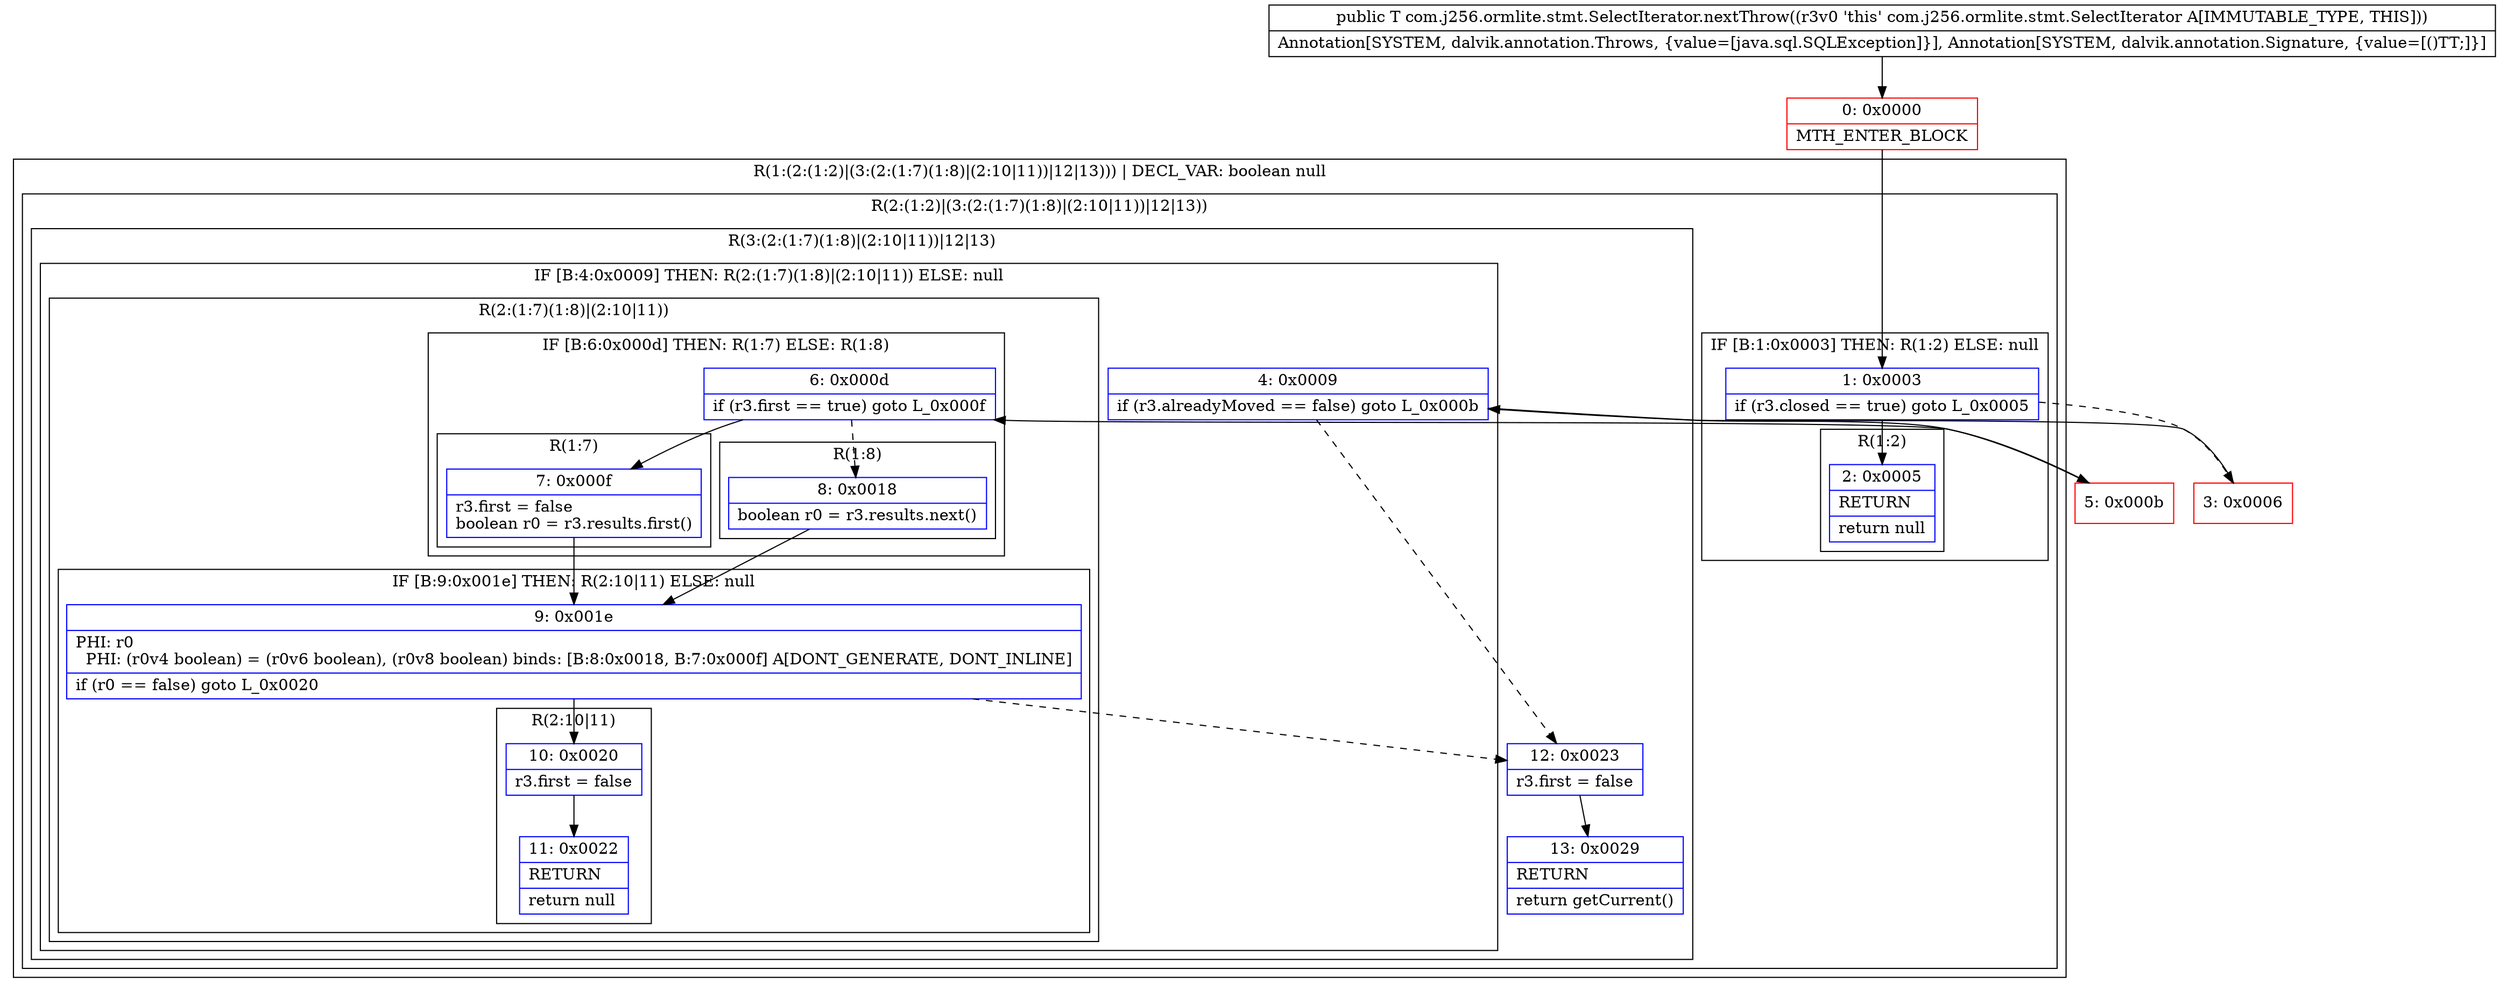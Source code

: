 digraph "CFG forcom.j256.ormlite.stmt.SelectIterator.nextThrow()Ljava\/lang\/Object;" {
subgraph cluster_Region_450698110 {
label = "R(1:(2:(1:2)|(3:(2:(1:7)(1:8)|(2:10|11))|12|13))) | DECL_VAR: boolean null\l";
node [shape=record,color=blue];
subgraph cluster_Region_1174899277 {
label = "R(2:(1:2)|(3:(2:(1:7)(1:8)|(2:10|11))|12|13))";
node [shape=record,color=blue];
subgraph cluster_IfRegion_2053719699 {
label = "IF [B:1:0x0003] THEN: R(1:2) ELSE: null";
node [shape=record,color=blue];
Node_1 [shape=record,label="{1\:\ 0x0003|if (r3.closed == true) goto L_0x0005\l}"];
subgraph cluster_Region_300884176 {
label = "R(1:2)";
node [shape=record,color=blue];
Node_2 [shape=record,label="{2\:\ 0x0005|RETURN\l|return null\l}"];
}
}
subgraph cluster_Region_1662771064 {
label = "R(3:(2:(1:7)(1:8)|(2:10|11))|12|13)";
node [shape=record,color=blue];
subgraph cluster_IfRegion_422864052 {
label = "IF [B:4:0x0009] THEN: R(2:(1:7)(1:8)|(2:10|11)) ELSE: null";
node [shape=record,color=blue];
Node_4 [shape=record,label="{4\:\ 0x0009|if (r3.alreadyMoved == false) goto L_0x000b\l}"];
subgraph cluster_Region_702145759 {
label = "R(2:(1:7)(1:8)|(2:10|11))";
node [shape=record,color=blue];
subgraph cluster_IfRegion_1104722068 {
label = "IF [B:6:0x000d] THEN: R(1:7) ELSE: R(1:8)";
node [shape=record,color=blue];
Node_6 [shape=record,label="{6\:\ 0x000d|if (r3.first == true) goto L_0x000f\l}"];
subgraph cluster_Region_1221804683 {
label = "R(1:7)";
node [shape=record,color=blue];
Node_7 [shape=record,label="{7\:\ 0x000f|r3.first = false\lboolean r0 = r3.results.first()\l}"];
}
subgraph cluster_Region_1594294046 {
label = "R(1:8)";
node [shape=record,color=blue];
Node_8 [shape=record,label="{8\:\ 0x0018|boolean r0 = r3.results.next()\l}"];
}
}
subgraph cluster_IfRegion_2089111496 {
label = "IF [B:9:0x001e] THEN: R(2:10|11) ELSE: null";
node [shape=record,color=blue];
Node_9 [shape=record,label="{9\:\ 0x001e|PHI: r0 \l  PHI: (r0v4 boolean) = (r0v6 boolean), (r0v8 boolean) binds: [B:8:0x0018, B:7:0x000f] A[DONT_GENERATE, DONT_INLINE]\l|if (r0 == false) goto L_0x0020\l}"];
subgraph cluster_Region_1177453864 {
label = "R(2:10|11)";
node [shape=record,color=blue];
Node_10 [shape=record,label="{10\:\ 0x0020|r3.first = false\l}"];
Node_11 [shape=record,label="{11\:\ 0x0022|RETURN\l|return null\l}"];
}
}
}
}
Node_12 [shape=record,label="{12\:\ 0x0023|r3.first = false\l}"];
Node_13 [shape=record,label="{13\:\ 0x0029|RETURN\l|return getCurrent()\l}"];
}
}
}
Node_0 [shape=record,color=red,label="{0\:\ 0x0000|MTH_ENTER_BLOCK\l}"];
Node_3 [shape=record,color=red,label="{3\:\ 0x0006}"];
Node_5 [shape=record,color=red,label="{5\:\ 0x000b}"];
MethodNode[shape=record,label="{public T com.j256.ormlite.stmt.SelectIterator.nextThrow((r3v0 'this' com.j256.ormlite.stmt.SelectIterator A[IMMUTABLE_TYPE, THIS]))  | Annotation[SYSTEM, dalvik.annotation.Throws, \{value=[java.sql.SQLException]\}], Annotation[SYSTEM, dalvik.annotation.Signature, \{value=[()TT;]\}]\l}"];
MethodNode -> Node_0;
Node_1 -> Node_2;
Node_1 -> Node_3[style=dashed];
Node_4 -> Node_5;
Node_4 -> Node_12[style=dashed];
Node_6 -> Node_7;
Node_6 -> Node_8[style=dashed];
Node_7 -> Node_9;
Node_8 -> Node_9;
Node_9 -> Node_10;
Node_9 -> Node_12[style=dashed];
Node_10 -> Node_11;
Node_12 -> Node_13;
Node_0 -> Node_1;
Node_3 -> Node_4;
Node_5 -> Node_6;
}

